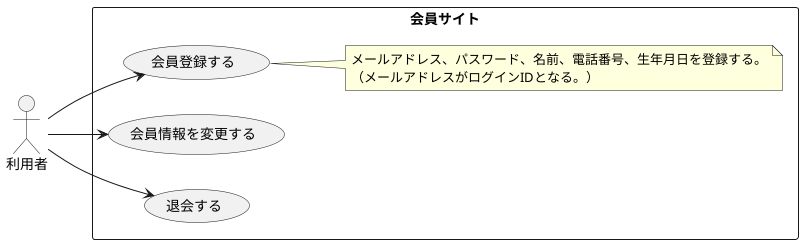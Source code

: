 @startuml Usecase

left to right direction

actor 利用者

rectangle 会員サイト {
    利用者 --> (会員登録する)
    利用者 --> (会員情報を変更する)
    利用者 --> (退会する)

    note right of (会員登録する)
    メールアドレス、パスワード、名前、電話番号、生年月日を登録する。
    （メールアドレスがログインIDとなる。）
    end note
}

@enduml
